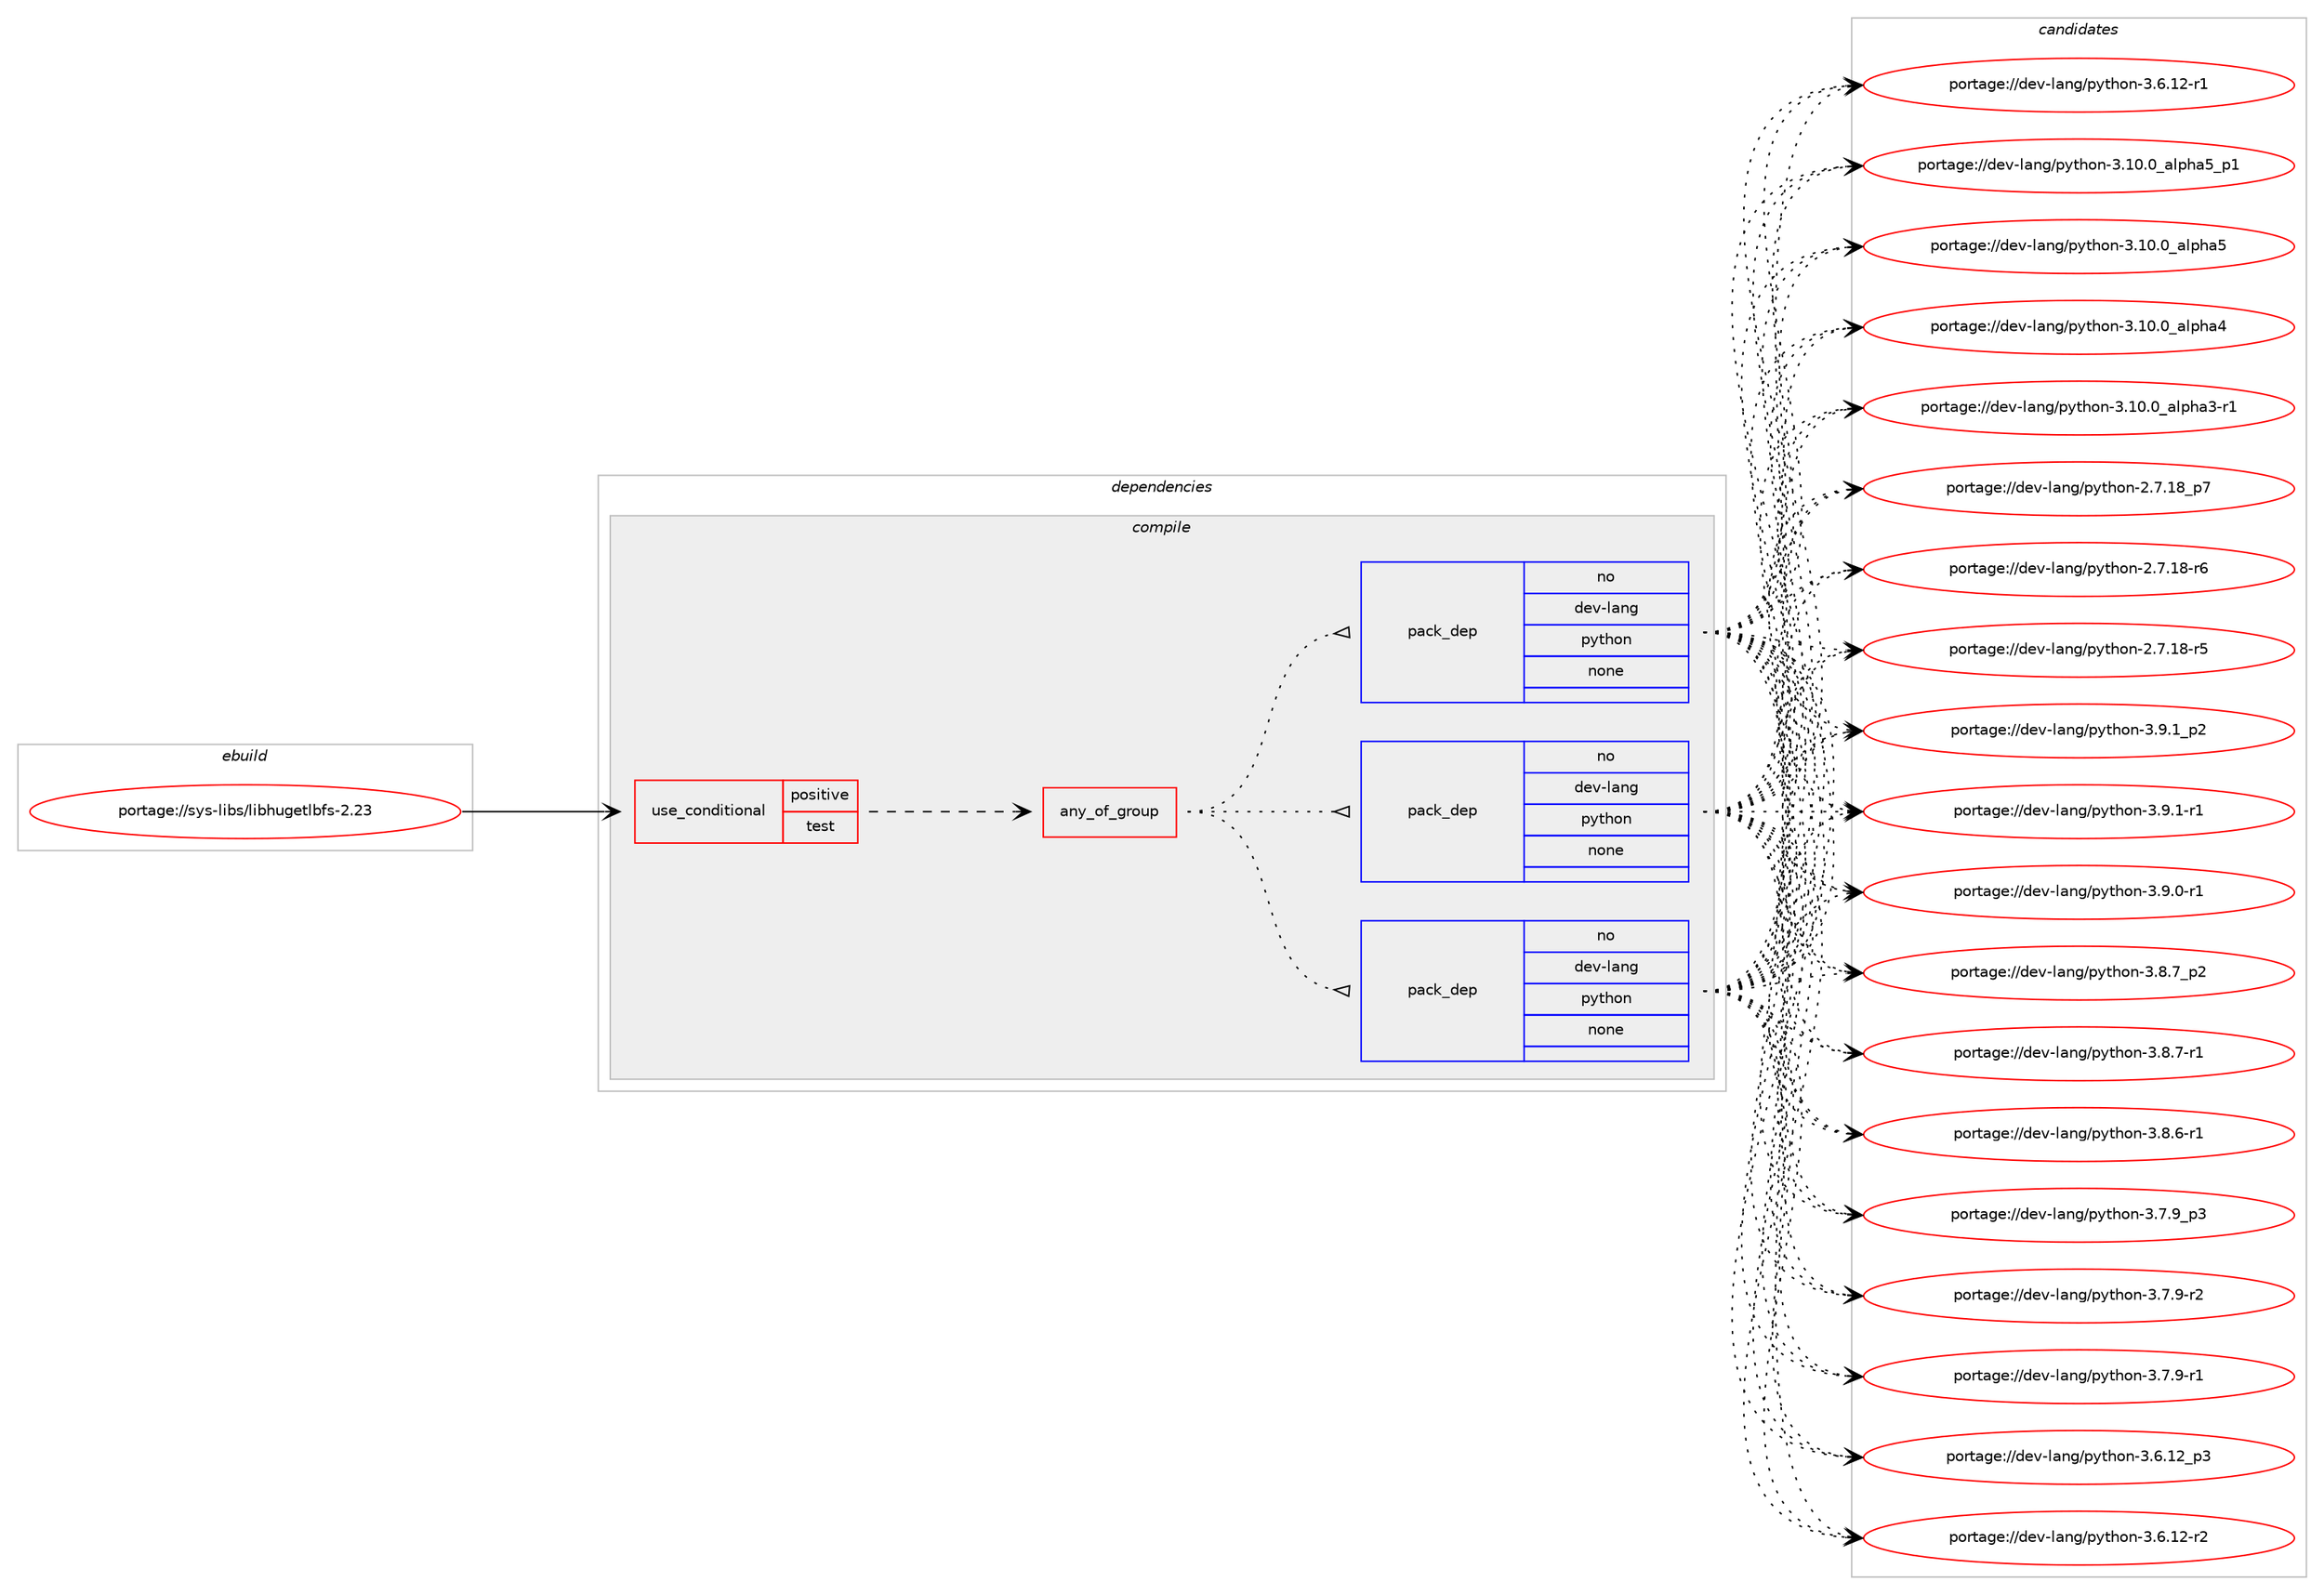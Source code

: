 digraph prolog {

# *************
# Graph options
# *************

newrank=true;
concentrate=true;
compound=true;
graph [rankdir=LR,fontname=Helvetica,fontsize=10,ranksep=1.5];#, ranksep=2.5, nodesep=0.2];
edge  [arrowhead=vee];
node  [fontname=Helvetica,fontsize=10];

# **********
# The ebuild
# **********

subgraph cluster_leftcol {
color=gray;
rank=same;
label=<<i>ebuild</i>>;
id [label="portage://sys-libs/libhugetlbfs-2.23", color=red, width=4, href="../sys-libs/libhugetlbfs-2.23.svg"];
}

# ****************
# The dependencies
# ****************

subgraph cluster_midcol {
color=gray;
label=<<i>dependencies</i>>;
subgraph cluster_compile {
fillcolor="#eeeeee";
style=filled;
label=<<i>compile</i>>;
subgraph cond636 {
dependency3388 [label=<<TABLE BORDER="0" CELLBORDER="1" CELLSPACING="0" CELLPADDING="4"><TR><TD ROWSPAN="3" CELLPADDING="10">use_conditional</TD></TR><TR><TD>positive</TD></TR><TR><TD>test</TD></TR></TABLE>>, shape=none, color=red];
subgraph any49 {
dependency3389 [label=<<TABLE BORDER="0" CELLBORDER="1" CELLSPACING="0" CELLPADDING="4"><TR><TD CELLPADDING="10">any_of_group</TD></TR></TABLE>>, shape=none, color=red];subgraph pack2694 {
dependency3390 [label=<<TABLE BORDER="0" CELLBORDER="1" CELLSPACING="0" CELLPADDING="4" WIDTH="220"><TR><TD ROWSPAN="6" CELLPADDING="30">pack_dep</TD></TR><TR><TD WIDTH="110">no</TD></TR><TR><TD>dev-lang</TD></TR><TR><TD>python</TD></TR><TR><TD>none</TD></TR><TR><TD></TD></TR></TABLE>>, shape=none, color=blue];
}
dependency3389:e -> dependency3390:w [weight=20,style="dotted",arrowhead="oinv"];
subgraph pack2695 {
dependency3391 [label=<<TABLE BORDER="0" CELLBORDER="1" CELLSPACING="0" CELLPADDING="4" WIDTH="220"><TR><TD ROWSPAN="6" CELLPADDING="30">pack_dep</TD></TR><TR><TD WIDTH="110">no</TD></TR><TR><TD>dev-lang</TD></TR><TR><TD>python</TD></TR><TR><TD>none</TD></TR><TR><TD></TD></TR></TABLE>>, shape=none, color=blue];
}
dependency3389:e -> dependency3391:w [weight=20,style="dotted",arrowhead="oinv"];
subgraph pack2696 {
dependency3392 [label=<<TABLE BORDER="0" CELLBORDER="1" CELLSPACING="0" CELLPADDING="4" WIDTH="220"><TR><TD ROWSPAN="6" CELLPADDING="30">pack_dep</TD></TR><TR><TD WIDTH="110">no</TD></TR><TR><TD>dev-lang</TD></TR><TR><TD>python</TD></TR><TR><TD>none</TD></TR><TR><TD></TD></TR></TABLE>>, shape=none, color=blue];
}
dependency3389:e -> dependency3392:w [weight=20,style="dotted",arrowhead="oinv"];
}
dependency3388:e -> dependency3389:w [weight=20,style="dashed",arrowhead="vee"];
}
id:e -> dependency3388:w [weight=20,style="solid",arrowhead="vee"];
}
subgraph cluster_compileandrun {
fillcolor="#eeeeee";
style=filled;
label=<<i>compile and run</i>>;
}
subgraph cluster_run {
fillcolor="#eeeeee";
style=filled;
label=<<i>run</i>>;
}
}

# **************
# The candidates
# **************

subgraph cluster_choices {
rank=same;
color=gray;
label=<<i>candidates</i>>;

subgraph choice2694 {
color=black;
nodesep=1;
choice1001011184510897110103471121211161041111104551465746499511250 [label="portage://dev-lang/python-3.9.1_p2", color=red, width=4,href="../dev-lang/python-3.9.1_p2.svg"];
choice1001011184510897110103471121211161041111104551465746494511449 [label="portage://dev-lang/python-3.9.1-r1", color=red, width=4,href="../dev-lang/python-3.9.1-r1.svg"];
choice1001011184510897110103471121211161041111104551465746484511449 [label="portage://dev-lang/python-3.9.0-r1", color=red, width=4,href="../dev-lang/python-3.9.0-r1.svg"];
choice1001011184510897110103471121211161041111104551465646559511250 [label="portage://dev-lang/python-3.8.7_p2", color=red, width=4,href="../dev-lang/python-3.8.7_p2.svg"];
choice1001011184510897110103471121211161041111104551465646554511449 [label="portage://dev-lang/python-3.8.7-r1", color=red, width=4,href="../dev-lang/python-3.8.7-r1.svg"];
choice1001011184510897110103471121211161041111104551465646544511449 [label="portage://dev-lang/python-3.8.6-r1", color=red, width=4,href="../dev-lang/python-3.8.6-r1.svg"];
choice1001011184510897110103471121211161041111104551465546579511251 [label="portage://dev-lang/python-3.7.9_p3", color=red, width=4,href="../dev-lang/python-3.7.9_p3.svg"];
choice1001011184510897110103471121211161041111104551465546574511450 [label="portage://dev-lang/python-3.7.9-r2", color=red, width=4,href="../dev-lang/python-3.7.9-r2.svg"];
choice1001011184510897110103471121211161041111104551465546574511449 [label="portage://dev-lang/python-3.7.9-r1", color=red, width=4,href="../dev-lang/python-3.7.9-r1.svg"];
choice100101118451089711010347112121116104111110455146544649509511251 [label="portage://dev-lang/python-3.6.12_p3", color=red, width=4,href="../dev-lang/python-3.6.12_p3.svg"];
choice100101118451089711010347112121116104111110455146544649504511450 [label="portage://dev-lang/python-3.6.12-r2", color=red, width=4,href="../dev-lang/python-3.6.12-r2.svg"];
choice100101118451089711010347112121116104111110455146544649504511449 [label="portage://dev-lang/python-3.6.12-r1", color=red, width=4,href="../dev-lang/python-3.6.12-r1.svg"];
choice10010111845108971101034711212111610411111045514649484648959710811210497539511249 [label="portage://dev-lang/python-3.10.0_alpha5_p1", color=red, width=4,href="../dev-lang/python-3.10.0_alpha5_p1.svg"];
choice1001011184510897110103471121211161041111104551464948464895971081121049753 [label="portage://dev-lang/python-3.10.0_alpha5", color=red, width=4,href="../dev-lang/python-3.10.0_alpha5.svg"];
choice1001011184510897110103471121211161041111104551464948464895971081121049752 [label="portage://dev-lang/python-3.10.0_alpha4", color=red, width=4,href="../dev-lang/python-3.10.0_alpha4.svg"];
choice10010111845108971101034711212111610411111045514649484648959710811210497514511449 [label="portage://dev-lang/python-3.10.0_alpha3-r1", color=red, width=4,href="../dev-lang/python-3.10.0_alpha3-r1.svg"];
choice100101118451089711010347112121116104111110455046554649569511255 [label="portage://dev-lang/python-2.7.18_p7", color=red, width=4,href="../dev-lang/python-2.7.18_p7.svg"];
choice100101118451089711010347112121116104111110455046554649564511454 [label="portage://dev-lang/python-2.7.18-r6", color=red, width=4,href="../dev-lang/python-2.7.18-r6.svg"];
choice100101118451089711010347112121116104111110455046554649564511453 [label="portage://dev-lang/python-2.7.18-r5", color=red, width=4,href="../dev-lang/python-2.7.18-r5.svg"];
dependency3390:e -> choice1001011184510897110103471121211161041111104551465746499511250:w [style=dotted,weight="100"];
dependency3390:e -> choice1001011184510897110103471121211161041111104551465746494511449:w [style=dotted,weight="100"];
dependency3390:e -> choice1001011184510897110103471121211161041111104551465746484511449:w [style=dotted,weight="100"];
dependency3390:e -> choice1001011184510897110103471121211161041111104551465646559511250:w [style=dotted,weight="100"];
dependency3390:e -> choice1001011184510897110103471121211161041111104551465646554511449:w [style=dotted,weight="100"];
dependency3390:e -> choice1001011184510897110103471121211161041111104551465646544511449:w [style=dotted,weight="100"];
dependency3390:e -> choice1001011184510897110103471121211161041111104551465546579511251:w [style=dotted,weight="100"];
dependency3390:e -> choice1001011184510897110103471121211161041111104551465546574511450:w [style=dotted,weight="100"];
dependency3390:e -> choice1001011184510897110103471121211161041111104551465546574511449:w [style=dotted,weight="100"];
dependency3390:e -> choice100101118451089711010347112121116104111110455146544649509511251:w [style=dotted,weight="100"];
dependency3390:e -> choice100101118451089711010347112121116104111110455146544649504511450:w [style=dotted,weight="100"];
dependency3390:e -> choice100101118451089711010347112121116104111110455146544649504511449:w [style=dotted,weight="100"];
dependency3390:e -> choice10010111845108971101034711212111610411111045514649484648959710811210497539511249:w [style=dotted,weight="100"];
dependency3390:e -> choice1001011184510897110103471121211161041111104551464948464895971081121049753:w [style=dotted,weight="100"];
dependency3390:e -> choice1001011184510897110103471121211161041111104551464948464895971081121049752:w [style=dotted,weight="100"];
dependency3390:e -> choice10010111845108971101034711212111610411111045514649484648959710811210497514511449:w [style=dotted,weight="100"];
dependency3390:e -> choice100101118451089711010347112121116104111110455046554649569511255:w [style=dotted,weight="100"];
dependency3390:e -> choice100101118451089711010347112121116104111110455046554649564511454:w [style=dotted,weight="100"];
dependency3390:e -> choice100101118451089711010347112121116104111110455046554649564511453:w [style=dotted,weight="100"];
}
subgraph choice2695 {
color=black;
nodesep=1;
choice1001011184510897110103471121211161041111104551465746499511250 [label="portage://dev-lang/python-3.9.1_p2", color=red, width=4,href="../dev-lang/python-3.9.1_p2.svg"];
choice1001011184510897110103471121211161041111104551465746494511449 [label="portage://dev-lang/python-3.9.1-r1", color=red, width=4,href="../dev-lang/python-3.9.1-r1.svg"];
choice1001011184510897110103471121211161041111104551465746484511449 [label="portage://dev-lang/python-3.9.0-r1", color=red, width=4,href="../dev-lang/python-3.9.0-r1.svg"];
choice1001011184510897110103471121211161041111104551465646559511250 [label="portage://dev-lang/python-3.8.7_p2", color=red, width=4,href="../dev-lang/python-3.8.7_p2.svg"];
choice1001011184510897110103471121211161041111104551465646554511449 [label="portage://dev-lang/python-3.8.7-r1", color=red, width=4,href="../dev-lang/python-3.8.7-r1.svg"];
choice1001011184510897110103471121211161041111104551465646544511449 [label="portage://dev-lang/python-3.8.6-r1", color=red, width=4,href="../dev-lang/python-3.8.6-r1.svg"];
choice1001011184510897110103471121211161041111104551465546579511251 [label="portage://dev-lang/python-3.7.9_p3", color=red, width=4,href="../dev-lang/python-3.7.9_p3.svg"];
choice1001011184510897110103471121211161041111104551465546574511450 [label="portage://dev-lang/python-3.7.9-r2", color=red, width=4,href="../dev-lang/python-3.7.9-r2.svg"];
choice1001011184510897110103471121211161041111104551465546574511449 [label="portage://dev-lang/python-3.7.9-r1", color=red, width=4,href="../dev-lang/python-3.7.9-r1.svg"];
choice100101118451089711010347112121116104111110455146544649509511251 [label="portage://dev-lang/python-3.6.12_p3", color=red, width=4,href="../dev-lang/python-3.6.12_p3.svg"];
choice100101118451089711010347112121116104111110455146544649504511450 [label="portage://dev-lang/python-3.6.12-r2", color=red, width=4,href="../dev-lang/python-3.6.12-r2.svg"];
choice100101118451089711010347112121116104111110455146544649504511449 [label="portage://dev-lang/python-3.6.12-r1", color=red, width=4,href="../dev-lang/python-3.6.12-r1.svg"];
choice10010111845108971101034711212111610411111045514649484648959710811210497539511249 [label="portage://dev-lang/python-3.10.0_alpha5_p1", color=red, width=4,href="../dev-lang/python-3.10.0_alpha5_p1.svg"];
choice1001011184510897110103471121211161041111104551464948464895971081121049753 [label="portage://dev-lang/python-3.10.0_alpha5", color=red, width=4,href="../dev-lang/python-3.10.0_alpha5.svg"];
choice1001011184510897110103471121211161041111104551464948464895971081121049752 [label="portage://dev-lang/python-3.10.0_alpha4", color=red, width=4,href="../dev-lang/python-3.10.0_alpha4.svg"];
choice10010111845108971101034711212111610411111045514649484648959710811210497514511449 [label="portage://dev-lang/python-3.10.0_alpha3-r1", color=red, width=4,href="../dev-lang/python-3.10.0_alpha3-r1.svg"];
choice100101118451089711010347112121116104111110455046554649569511255 [label="portage://dev-lang/python-2.7.18_p7", color=red, width=4,href="../dev-lang/python-2.7.18_p7.svg"];
choice100101118451089711010347112121116104111110455046554649564511454 [label="portage://dev-lang/python-2.7.18-r6", color=red, width=4,href="../dev-lang/python-2.7.18-r6.svg"];
choice100101118451089711010347112121116104111110455046554649564511453 [label="portage://dev-lang/python-2.7.18-r5", color=red, width=4,href="../dev-lang/python-2.7.18-r5.svg"];
dependency3391:e -> choice1001011184510897110103471121211161041111104551465746499511250:w [style=dotted,weight="100"];
dependency3391:e -> choice1001011184510897110103471121211161041111104551465746494511449:w [style=dotted,weight="100"];
dependency3391:e -> choice1001011184510897110103471121211161041111104551465746484511449:w [style=dotted,weight="100"];
dependency3391:e -> choice1001011184510897110103471121211161041111104551465646559511250:w [style=dotted,weight="100"];
dependency3391:e -> choice1001011184510897110103471121211161041111104551465646554511449:w [style=dotted,weight="100"];
dependency3391:e -> choice1001011184510897110103471121211161041111104551465646544511449:w [style=dotted,weight="100"];
dependency3391:e -> choice1001011184510897110103471121211161041111104551465546579511251:w [style=dotted,weight="100"];
dependency3391:e -> choice1001011184510897110103471121211161041111104551465546574511450:w [style=dotted,weight="100"];
dependency3391:e -> choice1001011184510897110103471121211161041111104551465546574511449:w [style=dotted,weight="100"];
dependency3391:e -> choice100101118451089711010347112121116104111110455146544649509511251:w [style=dotted,weight="100"];
dependency3391:e -> choice100101118451089711010347112121116104111110455146544649504511450:w [style=dotted,weight="100"];
dependency3391:e -> choice100101118451089711010347112121116104111110455146544649504511449:w [style=dotted,weight="100"];
dependency3391:e -> choice10010111845108971101034711212111610411111045514649484648959710811210497539511249:w [style=dotted,weight="100"];
dependency3391:e -> choice1001011184510897110103471121211161041111104551464948464895971081121049753:w [style=dotted,weight="100"];
dependency3391:e -> choice1001011184510897110103471121211161041111104551464948464895971081121049752:w [style=dotted,weight="100"];
dependency3391:e -> choice10010111845108971101034711212111610411111045514649484648959710811210497514511449:w [style=dotted,weight="100"];
dependency3391:e -> choice100101118451089711010347112121116104111110455046554649569511255:w [style=dotted,weight="100"];
dependency3391:e -> choice100101118451089711010347112121116104111110455046554649564511454:w [style=dotted,weight="100"];
dependency3391:e -> choice100101118451089711010347112121116104111110455046554649564511453:w [style=dotted,weight="100"];
}
subgraph choice2696 {
color=black;
nodesep=1;
choice1001011184510897110103471121211161041111104551465746499511250 [label="portage://dev-lang/python-3.9.1_p2", color=red, width=4,href="../dev-lang/python-3.9.1_p2.svg"];
choice1001011184510897110103471121211161041111104551465746494511449 [label="portage://dev-lang/python-3.9.1-r1", color=red, width=4,href="../dev-lang/python-3.9.1-r1.svg"];
choice1001011184510897110103471121211161041111104551465746484511449 [label="portage://dev-lang/python-3.9.0-r1", color=red, width=4,href="../dev-lang/python-3.9.0-r1.svg"];
choice1001011184510897110103471121211161041111104551465646559511250 [label="portage://dev-lang/python-3.8.7_p2", color=red, width=4,href="../dev-lang/python-3.8.7_p2.svg"];
choice1001011184510897110103471121211161041111104551465646554511449 [label="portage://dev-lang/python-3.8.7-r1", color=red, width=4,href="../dev-lang/python-3.8.7-r1.svg"];
choice1001011184510897110103471121211161041111104551465646544511449 [label="portage://dev-lang/python-3.8.6-r1", color=red, width=4,href="../dev-lang/python-3.8.6-r1.svg"];
choice1001011184510897110103471121211161041111104551465546579511251 [label="portage://dev-lang/python-3.7.9_p3", color=red, width=4,href="../dev-lang/python-3.7.9_p3.svg"];
choice1001011184510897110103471121211161041111104551465546574511450 [label="portage://dev-lang/python-3.7.9-r2", color=red, width=4,href="../dev-lang/python-3.7.9-r2.svg"];
choice1001011184510897110103471121211161041111104551465546574511449 [label="portage://dev-lang/python-3.7.9-r1", color=red, width=4,href="../dev-lang/python-3.7.9-r1.svg"];
choice100101118451089711010347112121116104111110455146544649509511251 [label="portage://dev-lang/python-3.6.12_p3", color=red, width=4,href="../dev-lang/python-3.6.12_p3.svg"];
choice100101118451089711010347112121116104111110455146544649504511450 [label="portage://dev-lang/python-3.6.12-r2", color=red, width=4,href="../dev-lang/python-3.6.12-r2.svg"];
choice100101118451089711010347112121116104111110455146544649504511449 [label="portage://dev-lang/python-3.6.12-r1", color=red, width=4,href="../dev-lang/python-3.6.12-r1.svg"];
choice10010111845108971101034711212111610411111045514649484648959710811210497539511249 [label="portage://dev-lang/python-3.10.0_alpha5_p1", color=red, width=4,href="../dev-lang/python-3.10.0_alpha5_p1.svg"];
choice1001011184510897110103471121211161041111104551464948464895971081121049753 [label="portage://dev-lang/python-3.10.0_alpha5", color=red, width=4,href="../dev-lang/python-3.10.0_alpha5.svg"];
choice1001011184510897110103471121211161041111104551464948464895971081121049752 [label="portage://dev-lang/python-3.10.0_alpha4", color=red, width=4,href="../dev-lang/python-3.10.0_alpha4.svg"];
choice10010111845108971101034711212111610411111045514649484648959710811210497514511449 [label="portage://dev-lang/python-3.10.0_alpha3-r1", color=red, width=4,href="../dev-lang/python-3.10.0_alpha3-r1.svg"];
choice100101118451089711010347112121116104111110455046554649569511255 [label="portage://dev-lang/python-2.7.18_p7", color=red, width=4,href="../dev-lang/python-2.7.18_p7.svg"];
choice100101118451089711010347112121116104111110455046554649564511454 [label="portage://dev-lang/python-2.7.18-r6", color=red, width=4,href="../dev-lang/python-2.7.18-r6.svg"];
choice100101118451089711010347112121116104111110455046554649564511453 [label="portage://dev-lang/python-2.7.18-r5", color=red, width=4,href="../dev-lang/python-2.7.18-r5.svg"];
dependency3392:e -> choice1001011184510897110103471121211161041111104551465746499511250:w [style=dotted,weight="100"];
dependency3392:e -> choice1001011184510897110103471121211161041111104551465746494511449:w [style=dotted,weight="100"];
dependency3392:e -> choice1001011184510897110103471121211161041111104551465746484511449:w [style=dotted,weight="100"];
dependency3392:e -> choice1001011184510897110103471121211161041111104551465646559511250:w [style=dotted,weight="100"];
dependency3392:e -> choice1001011184510897110103471121211161041111104551465646554511449:w [style=dotted,weight="100"];
dependency3392:e -> choice1001011184510897110103471121211161041111104551465646544511449:w [style=dotted,weight="100"];
dependency3392:e -> choice1001011184510897110103471121211161041111104551465546579511251:w [style=dotted,weight="100"];
dependency3392:e -> choice1001011184510897110103471121211161041111104551465546574511450:w [style=dotted,weight="100"];
dependency3392:e -> choice1001011184510897110103471121211161041111104551465546574511449:w [style=dotted,weight="100"];
dependency3392:e -> choice100101118451089711010347112121116104111110455146544649509511251:w [style=dotted,weight="100"];
dependency3392:e -> choice100101118451089711010347112121116104111110455146544649504511450:w [style=dotted,weight="100"];
dependency3392:e -> choice100101118451089711010347112121116104111110455146544649504511449:w [style=dotted,weight="100"];
dependency3392:e -> choice10010111845108971101034711212111610411111045514649484648959710811210497539511249:w [style=dotted,weight="100"];
dependency3392:e -> choice1001011184510897110103471121211161041111104551464948464895971081121049753:w [style=dotted,weight="100"];
dependency3392:e -> choice1001011184510897110103471121211161041111104551464948464895971081121049752:w [style=dotted,weight="100"];
dependency3392:e -> choice10010111845108971101034711212111610411111045514649484648959710811210497514511449:w [style=dotted,weight="100"];
dependency3392:e -> choice100101118451089711010347112121116104111110455046554649569511255:w [style=dotted,weight="100"];
dependency3392:e -> choice100101118451089711010347112121116104111110455046554649564511454:w [style=dotted,weight="100"];
dependency3392:e -> choice100101118451089711010347112121116104111110455046554649564511453:w [style=dotted,weight="100"];
}
}

}
